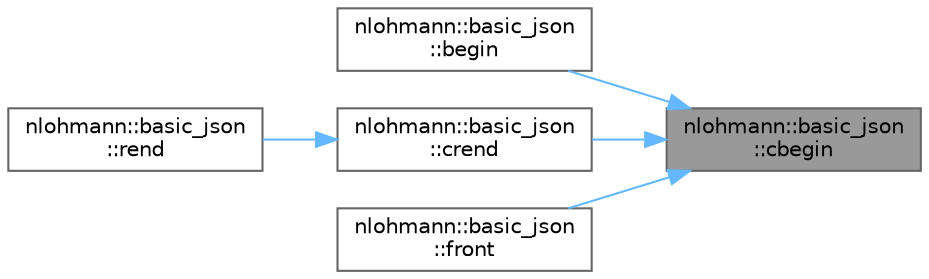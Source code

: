 digraph "nlohmann::basic_json::cbegin"
{
 // LATEX_PDF_SIZE
  bgcolor="transparent";
  edge [fontname=Helvetica,fontsize=10,labelfontname=Helvetica,labelfontsize=10];
  node [fontname=Helvetica,fontsize=10,shape=box,height=0.2,width=0.4];
  rankdir="RL";
  Node1 [id="Node000001",label="nlohmann::basic_json\l::cbegin",height=0.2,width=0.4,color="gray40", fillcolor="grey60", style="filled", fontcolor="black",tooltip="returns a const iterator to the first element"];
  Node1 -> Node2 [id="edge9_Node000001_Node000002",dir="back",color="steelblue1",style="solid",tooltip=" "];
  Node2 [id="Node000002",label="nlohmann::basic_json\l::begin",height=0.2,width=0.4,color="grey40", fillcolor="white", style="filled",URL="$classnlohmann_1_1basic__json.html#a4f147be16fcde9f510c4aac89ab511c9",tooltip="returns an iterator to the first element"];
  Node1 -> Node3 [id="edge10_Node000001_Node000003",dir="back",color="steelblue1",style="solid",tooltip=" "];
  Node3 [id="Node000003",label="nlohmann::basic_json\l::crend",height=0.2,width=0.4,color="grey40", fillcolor="white", style="filled",URL="$classnlohmann_1_1basic__json.html#a223480466a0922267d680ec8f0722d58",tooltip="returns a const reverse iterator to one before the first"];
  Node3 -> Node4 [id="edge11_Node000003_Node000004",dir="back",color="steelblue1",style="solid",tooltip=" "];
  Node4 [id="Node000004",label="nlohmann::basic_json\l::rend",height=0.2,width=0.4,color="grey40", fillcolor="white", style="filled",URL="$classnlohmann_1_1basic__json.html#a2e4cbf41d593d41847b90aea55e5e84d",tooltip="returns an iterator to the reverse-end"];
  Node1 -> Node5 [id="edge12_Node000001_Node000005",dir="back",color="steelblue1",style="solid",tooltip=" "];
  Node5 [id="Node000005",label="nlohmann::basic_json\l::front",height=0.2,width=0.4,color="grey40", fillcolor="white", style="filled",URL="$classnlohmann_1_1basic__json.html#a5ac8f974c178cf9326b6765e22f50eb6",tooltip="access the first element"];
}
